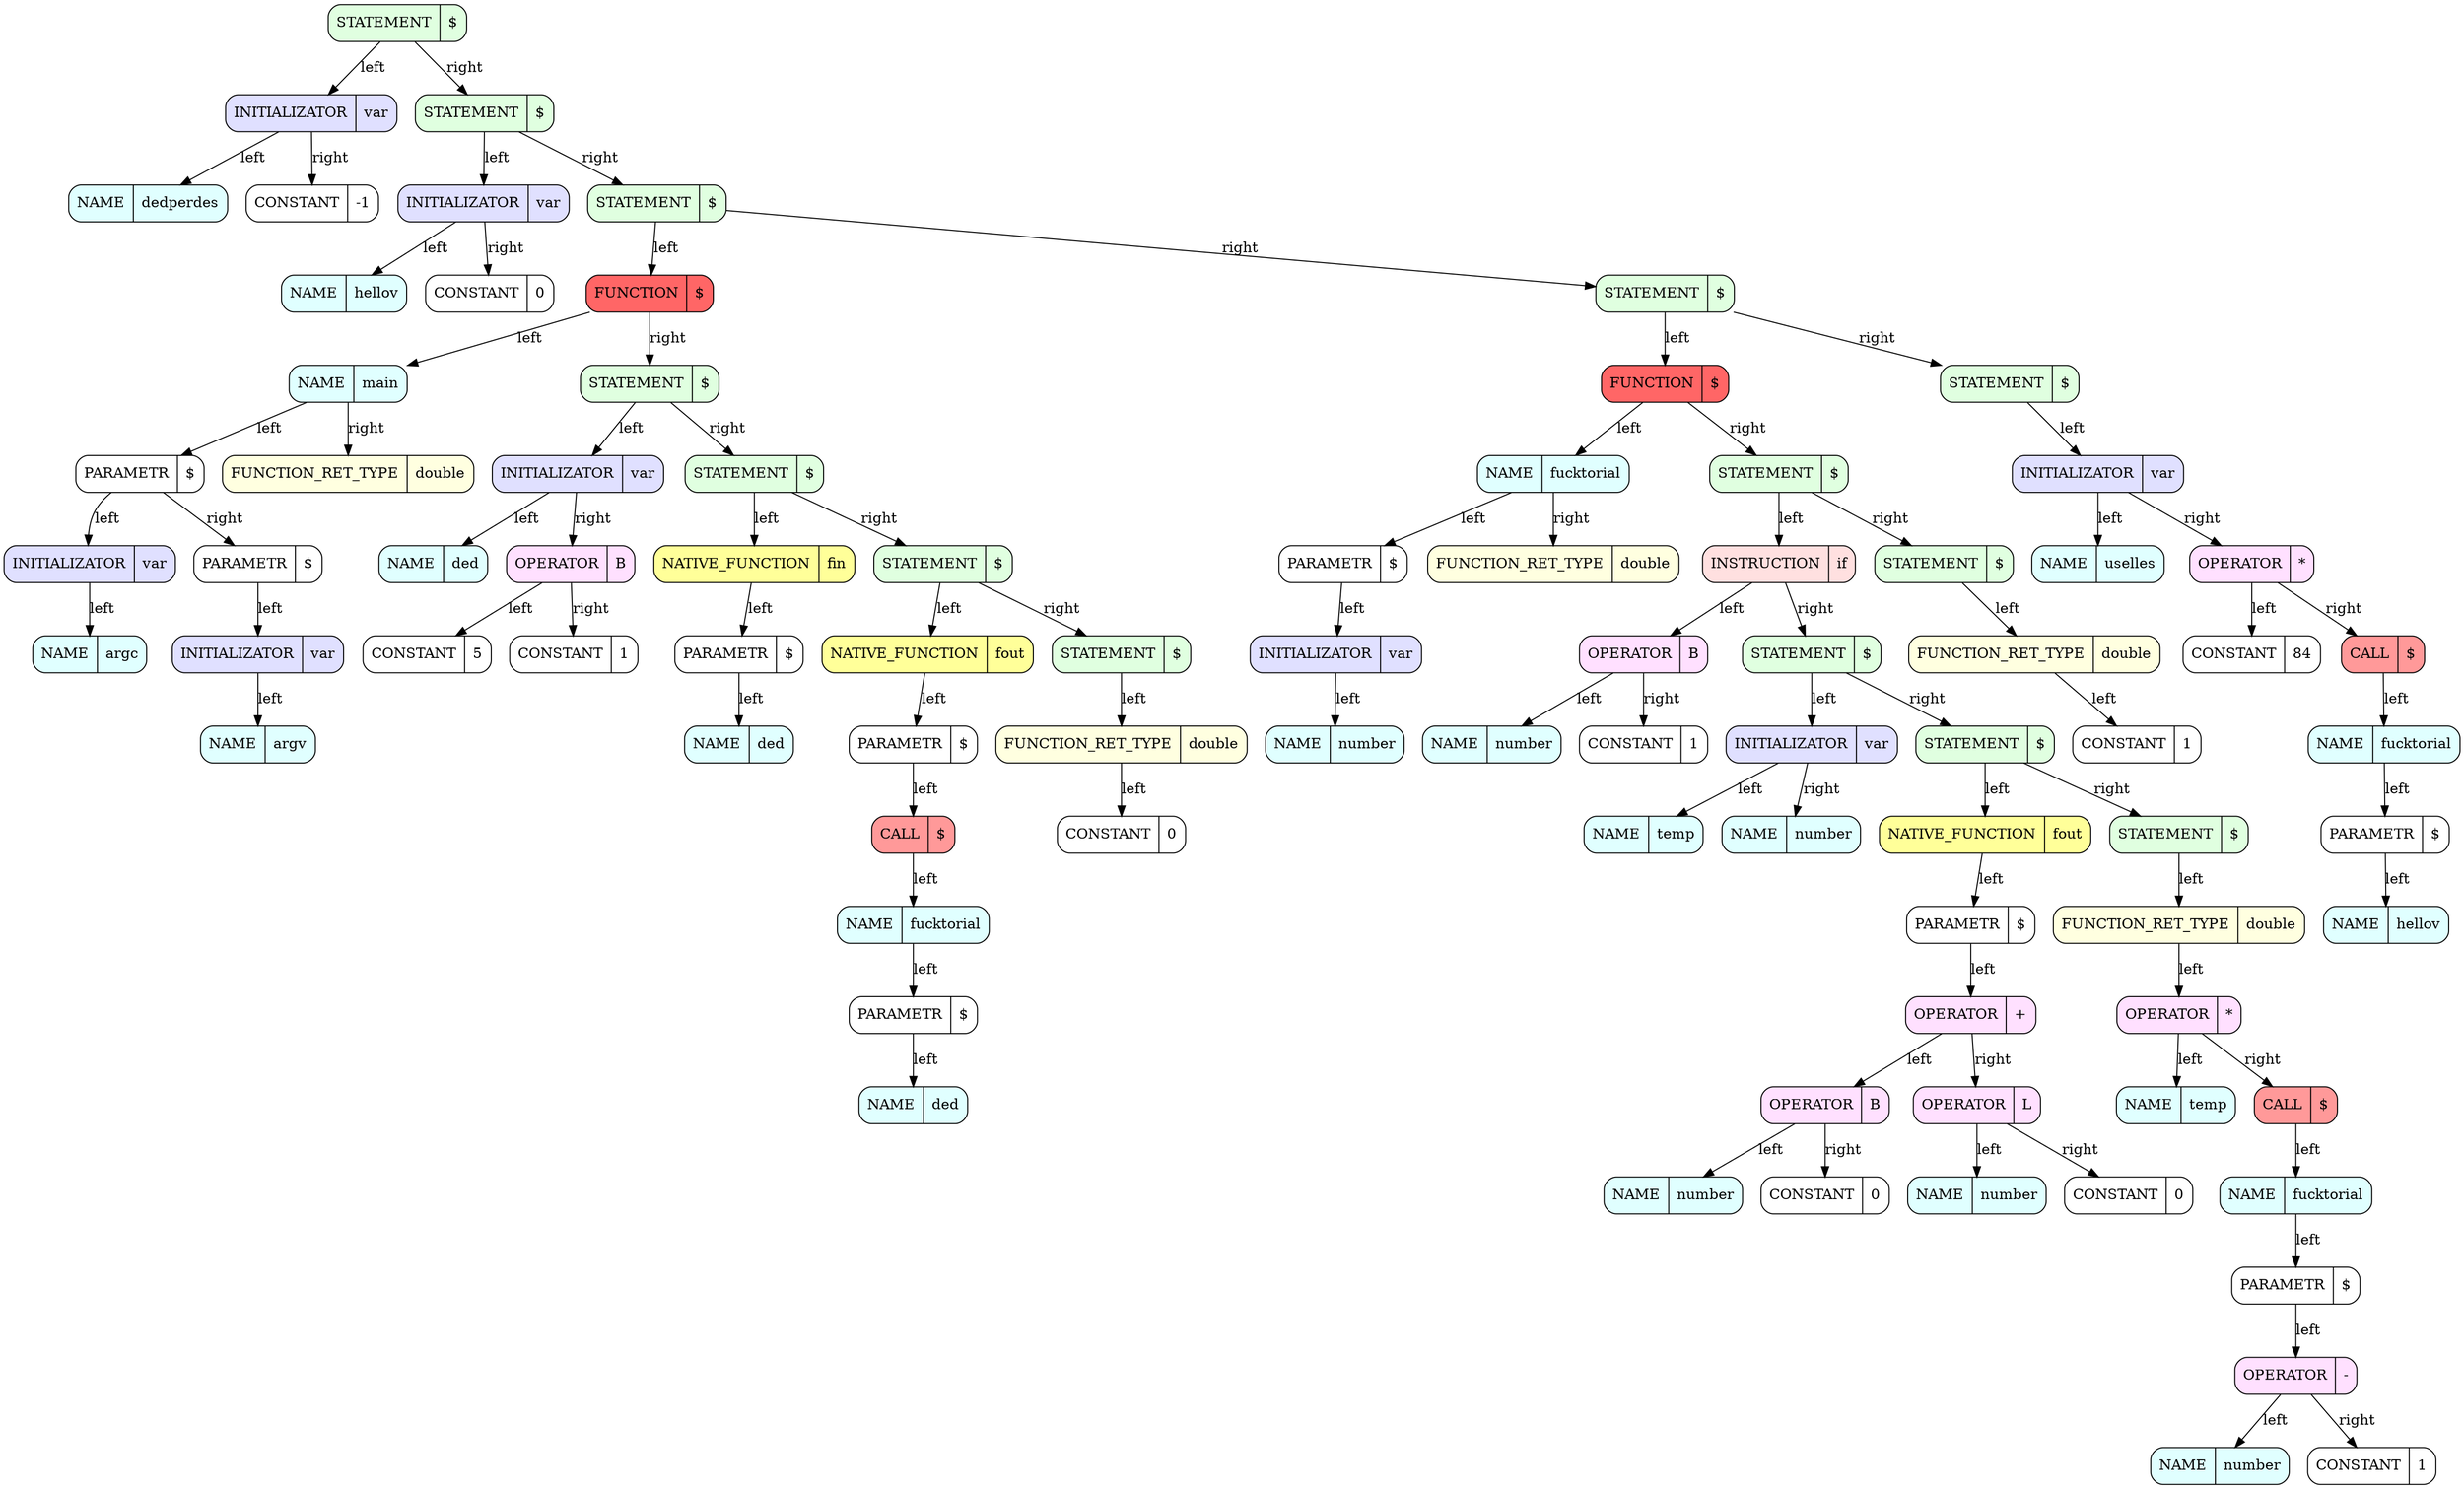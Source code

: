 ########################################################### SetDot
digraph 
{
rankdir = TB # RANKDIR
		node_0x623000000100 [style = filled, fillcolor = "#E0FFE0", shape = Mrecord label =  "STATEMENT | {$}"]
		node_0x623000000138 [style = filled, fillcolor = "#E0E0FF", shape = Mrecord label =  "INITIALIZATOR | {var}"]
		node_0x623000000170 [style = filled, fillcolor = "#E0FFFF", shape = Mrecord label =  "NAME | {dedperdes}"]
		node_0x623000000138 -> node_0x623000000170 [label = "left"]
		node_0x6230000001a8 [style = filled, fillcolor = "#FFFFFF", shape = Mrecord label =  "CONSTANT | {-1}"]
		node_0x623000000138 -> node_0x6230000001a8 [label = "right"]
		node_0x623000000100 -> node_0x623000000138 [label = "left"]
		node_0x6230000001e0 [style = filled, fillcolor = "#E0FFE0", shape = Mrecord label =  "STATEMENT | {$}"]
		node_0x623000000218 [style = filled, fillcolor = "#E0E0FF", shape = Mrecord label =  "INITIALIZATOR | {var}"]
		node_0x623000000250 [style = filled, fillcolor = "#E0FFFF", shape = Mrecord label =  "NAME | {hellov}"]
		node_0x623000000218 -> node_0x623000000250 [label = "left"]
		node_0x623000000288 [style = filled, fillcolor = "#FFFFFF", shape = Mrecord label =  "CONSTANT | {0}"]
		node_0x623000000218 -> node_0x623000000288 [label = "right"]
		node_0x6230000001e0 -> node_0x623000000218 [label = "left"]
		node_0x6230000002c0 [style = filled, fillcolor = "#E0FFE0", shape = Mrecord label =  "STATEMENT | {$}"]
		node_0x6230000002f8 [style = filled, fillcolor = "#FF6666", shape = Mrecord label =  "FUNCTION | {$}"]
		node_0x623000000330 [style = filled, fillcolor = "#E0FFFF", shape = Mrecord label =  "NAME | {main}"]
		node_0x623000000368 [style = filled, fillcolor = "#FFFFFF", shape = Mrecord label =  "PARAMETR | {$}"]
		node_0x6230000003a0 [style = filled, fillcolor = "#E0E0FF", shape = Mrecord label =  "INITIALIZATOR | {var}"]
		node_0x6230000003d8 [style = filled, fillcolor = "#E0FFFF", shape = Mrecord label =  "NAME | {argc}"]
		node_0x6230000003a0 -> node_0x6230000003d8 [label = "left"]
		node_0x623000000368 -> node_0x6230000003a0 [label = "left"]
		node_0x623000000410 [style = filled, fillcolor = "#FFFFFF", shape = Mrecord label =  "PARAMETR | {$}"]
		node_0x623000000448 [style = filled, fillcolor = "#E0E0FF", shape = Mrecord label =  "INITIALIZATOR | {var}"]
		node_0x623000000480 [style = filled, fillcolor = "#E0FFFF", shape = Mrecord label =  "NAME | {argv}"]
		node_0x623000000448 -> node_0x623000000480 [label = "left"]
		node_0x623000000410 -> node_0x623000000448 [label = "left"]
		node_0x623000000368 -> node_0x623000000410 [label = "right"]
		node_0x623000000330 -> node_0x623000000368 [label = "left"]
		node_0x6230000004b8 [style = filled, fillcolor = "#FFFFE0", shape = Mrecord label =  "FUNCTION_RET_TYPE | {double}"]
		node_0x623000000330 -> node_0x6230000004b8 [label = "right"]
		node_0x6230000002f8 -> node_0x623000000330 [label = "left"]
		node_0x6230000004f0 [style = filled, fillcolor = "#E0FFE0", shape = Mrecord label =  "STATEMENT | {$}"]
		node_0x623000000528 [style = filled, fillcolor = "#E0E0FF", shape = Mrecord label =  "INITIALIZATOR | {var}"]
		node_0x623000000560 [style = filled, fillcolor = "#E0FFFF", shape = Mrecord label =  "NAME | {ded}"]
		node_0x623000000528 -> node_0x623000000560 [label = "left"]
		node_0x623000000598 [style = filled, fillcolor = "#FFE0FF", shape = Mrecord label =  "OPERATOR | {B}"]
		node_0x6230000005d0 [style = filled, fillcolor = "#FFFFFF", shape = Mrecord label =  "CONSTANT | {5}"]
		node_0x623000000598 -> node_0x6230000005d0 [label = "left"]
		node_0x623000000608 [style = filled, fillcolor = "#FFFFFF", shape = Mrecord label =  "CONSTANT | {1}"]
		node_0x623000000598 -> node_0x623000000608 [label = "right"]
		node_0x623000000528 -> node_0x623000000598 [label = "right"]
		node_0x6230000004f0 -> node_0x623000000528 [label = "left"]
		node_0x623000000640 [style = filled, fillcolor = "#E0FFE0", shape = Mrecord label =  "STATEMENT | {$}"]
		node_0x623000000678 [style = filled, fillcolor = "#FFFF99", shape = Mrecord label =  "NATIVE_FUNCTION | {fin}"]
		node_0x6230000006b0 [style = filled, fillcolor = "#FFFFFF", shape = Mrecord label =  "PARAMETR | {$}"]
		node_0x6230000006e8 [style = filled, fillcolor = "#E0FFFF", shape = Mrecord label =  "NAME | {ded}"]
		node_0x6230000006b0 -> node_0x6230000006e8 [label = "left"]
		node_0x623000000678 -> node_0x6230000006b0 [label = "left"]
		node_0x623000000640 -> node_0x623000000678 [label = "left"]
		node_0x623000000720 [style = filled, fillcolor = "#E0FFE0", shape = Mrecord label =  "STATEMENT | {$}"]
		node_0x623000000758 [style = filled, fillcolor = "#FFFF99", shape = Mrecord label =  "NATIVE_FUNCTION | {fout}"]
		node_0x623000000790 [style = filled, fillcolor = "#FFFFFF", shape = Mrecord label =  "PARAMETR | {$}"]
		node_0x6230000007c8 [style = filled, fillcolor = "#FF9999", shape = Mrecord label =  "CALL | {$}"]
		node_0x623000000800 [style = filled, fillcolor = "#E0FFFF", shape = Mrecord label =  "NAME | {fucktorial}"]
		node_0x623000000838 [style = filled, fillcolor = "#FFFFFF", shape = Mrecord label =  "PARAMETR | {$}"]
		node_0x623000000870 [style = filled, fillcolor = "#E0FFFF", shape = Mrecord label =  "NAME | {ded}"]
		node_0x623000000838 -> node_0x623000000870 [label = "left"]
		node_0x623000000800 -> node_0x623000000838 [label = "left"]
		node_0x6230000007c8 -> node_0x623000000800 [label = "left"]
		node_0x623000000790 -> node_0x6230000007c8 [label = "left"]
		node_0x623000000758 -> node_0x623000000790 [label = "left"]
		node_0x623000000720 -> node_0x623000000758 [label = "left"]
		node_0x6230000008a8 [style = filled, fillcolor = "#E0FFE0", shape = Mrecord label =  "STATEMENT | {$}"]
		node_0x6230000008e0 [style = filled, fillcolor = "#FFFFE0", shape = Mrecord label =  "FUNCTION_RET_TYPE | {double}"]
		node_0x623000000918 [style = filled, fillcolor = "#FFFFFF", shape = Mrecord label =  "CONSTANT | {0}"]
		node_0x6230000008e0 -> node_0x623000000918 [label = "left"]
		node_0x6230000008a8 -> node_0x6230000008e0 [label = "left"]
		node_0x623000000720 -> node_0x6230000008a8 [label = "right"]
		node_0x623000000640 -> node_0x623000000720 [label = "right"]
		node_0x6230000004f0 -> node_0x623000000640 [label = "right"]
		node_0x6230000002f8 -> node_0x6230000004f0 [label = "right"]
		node_0x6230000002c0 -> node_0x6230000002f8 [label = "left"]
		node_0x623000000950 [style = filled, fillcolor = "#E0FFE0", shape = Mrecord label =  "STATEMENT | {$}"]
		node_0x623000000988 [style = filled, fillcolor = "#FF6666", shape = Mrecord label =  "FUNCTION | {$}"]
		node_0x6230000009c0 [style = filled, fillcolor = "#E0FFFF", shape = Mrecord label =  "NAME | {fucktorial}"]
		node_0x6230000009f8 [style = filled, fillcolor = "#FFFFFF", shape = Mrecord label =  "PARAMETR | {$}"]
		node_0x623000000a30 [style = filled, fillcolor = "#E0E0FF", shape = Mrecord label =  "INITIALIZATOR | {var}"]
		node_0x623000000a68 [style = filled, fillcolor = "#E0FFFF", shape = Mrecord label =  "NAME | {number}"]
		node_0x623000000a30 -> node_0x623000000a68 [label = "left"]
		node_0x6230000009f8 -> node_0x623000000a30 [label = "left"]
		node_0x6230000009c0 -> node_0x6230000009f8 [label = "left"]
		node_0x623000000aa0 [style = filled, fillcolor = "#FFFFE0", shape = Mrecord label =  "FUNCTION_RET_TYPE | {double}"]
		node_0x6230000009c0 -> node_0x623000000aa0 [label = "right"]
		node_0x623000000988 -> node_0x6230000009c0 [label = "left"]
		node_0x623000000ad8 [style = filled, fillcolor = "#E0FFE0", shape = Mrecord label =  "STATEMENT | {$}"]
		node_0x623000000b10 [style = filled, fillcolor = "#FFE0E0", shape = Mrecord label =  "INSTRUCTION | {if}"]
		node_0x623000000b48 [style = filled, fillcolor = "#FFE0FF", shape = Mrecord label =  "OPERATOR | {B}"]
		node_0x623000000b80 [style = filled, fillcolor = "#E0FFFF", shape = Mrecord label =  "NAME | {number}"]
		node_0x623000000b48 -> node_0x623000000b80 [label = "left"]
		node_0x623000000bb8 [style = filled, fillcolor = "#FFFFFF", shape = Mrecord label =  "CONSTANT | {1}"]
		node_0x623000000b48 -> node_0x623000000bb8 [label = "right"]
		node_0x623000000b10 -> node_0x623000000b48 [label = "left"]
		node_0x623000000bf0 [style = filled, fillcolor = "#E0FFE0", shape = Mrecord label =  "STATEMENT | {$}"]
		node_0x623000000c28 [style = filled, fillcolor = "#E0E0FF", shape = Mrecord label =  "INITIALIZATOR | {var}"]
		node_0x623000000c60 [style = filled, fillcolor = "#E0FFFF", shape = Mrecord label =  "NAME | {temp}"]
		node_0x623000000c28 -> node_0x623000000c60 [label = "left"]
		node_0x623000000c98 [style = filled, fillcolor = "#E0FFFF", shape = Mrecord label =  "NAME | {number}"]
		node_0x623000000c28 -> node_0x623000000c98 [label = "right"]
		node_0x623000000bf0 -> node_0x623000000c28 [label = "left"]
		node_0x623000000cd0 [style = filled, fillcolor = "#E0FFE0", shape = Mrecord label =  "STATEMENT | {$}"]
		node_0x623000000d08 [style = filled, fillcolor = "#FFFF99", shape = Mrecord label =  "NATIVE_FUNCTION | {fout}"]
		node_0x623000000d40 [style = filled, fillcolor = "#FFFFFF", shape = Mrecord label =  "PARAMETR | {$}"]
		node_0x623000000d78 [style = filled, fillcolor = "#FFE0FF", shape = Mrecord label =  "OPERATOR | {+}"]
		node_0x623000000db0 [style = filled, fillcolor = "#FFE0FF", shape = Mrecord label =  "OPERATOR | {B}"]
		node_0x623000000de8 [style = filled, fillcolor = "#E0FFFF", shape = Mrecord label =  "NAME | {number}"]
		node_0x623000000db0 -> node_0x623000000de8 [label = "left"]
		node_0x623000000e20 [style = filled, fillcolor = "#FFFFFF", shape = Mrecord label =  "CONSTANT | {0}"]
		node_0x623000000db0 -> node_0x623000000e20 [label = "right"]
		node_0x623000000d78 -> node_0x623000000db0 [label = "left"]
		node_0x623000000e58 [style = filled, fillcolor = "#FFE0FF", shape = Mrecord label =  "OPERATOR | {L}"]
		node_0x623000000e90 [style = filled, fillcolor = "#E0FFFF", shape = Mrecord label =  "NAME | {number}"]
		node_0x623000000e58 -> node_0x623000000e90 [label = "left"]
		node_0x623000000ec8 [style = filled, fillcolor = "#FFFFFF", shape = Mrecord label =  "CONSTANT | {0}"]
		node_0x623000000e58 -> node_0x623000000ec8 [label = "right"]
		node_0x623000000d78 -> node_0x623000000e58 [label = "right"]
		node_0x623000000d40 -> node_0x623000000d78 [label = "left"]
		node_0x623000000d08 -> node_0x623000000d40 [label = "left"]
		node_0x623000000cd0 -> node_0x623000000d08 [label = "left"]
		node_0x623000000f00 [style = filled, fillcolor = "#E0FFE0", shape = Mrecord label =  "STATEMENT | {$}"]
		node_0x623000000f38 [style = filled, fillcolor = "#FFFFE0", shape = Mrecord label =  "FUNCTION_RET_TYPE | {double}"]
		node_0x623000000f70 [style = filled, fillcolor = "#FFE0FF", shape = Mrecord label =  "OPERATOR | {*}"]
		node_0x623000000fa8 [style = filled, fillcolor = "#E0FFFF", shape = Mrecord label =  "NAME | {temp}"]
		node_0x623000000f70 -> node_0x623000000fa8 [label = "left"]
		node_0x623000000fe0 [style = filled, fillcolor = "#FF9999", shape = Mrecord label =  "CALL | {$}"]
		node_0x623000001018 [style = filled, fillcolor = "#E0FFFF", shape = Mrecord label =  "NAME | {fucktorial}"]
		node_0x623000001050 [style = filled, fillcolor = "#FFFFFF", shape = Mrecord label =  "PARAMETR | {$}"]
		node_0x623000001088 [style = filled, fillcolor = "#FFE0FF", shape = Mrecord label =  "OPERATOR | {-}"]
		node_0x6230000010c0 [style = filled, fillcolor = "#E0FFFF", shape = Mrecord label =  "NAME | {number}"]
		node_0x623000001088 -> node_0x6230000010c0 [label = "left"]
		node_0x6230000010f8 [style = filled, fillcolor = "#FFFFFF", shape = Mrecord label =  "CONSTANT | {1}"]
		node_0x623000001088 -> node_0x6230000010f8 [label = "right"]
		node_0x623000001050 -> node_0x623000001088 [label = "left"]
		node_0x623000001018 -> node_0x623000001050 [label = "left"]
		node_0x623000000fe0 -> node_0x623000001018 [label = "left"]
		node_0x623000000f70 -> node_0x623000000fe0 [label = "right"]
		node_0x623000000f38 -> node_0x623000000f70 [label = "left"]
		node_0x623000000f00 -> node_0x623000000f38 [label = "left"]
		node_0x623000000cd0 -> node_0x623000000f00 [label = "right"]
		node_0x623000000bf0 -> node_0x623000000cd0 [label = "right"]
		node_0x623000000b10 -> node_0x623000000bf0 [label = "right"]
		node_0x623000000ad8 -> node_0x623000000b10 [label = "left"]
		node_0x623000001130 [style = filled, fillcolor = "#E0FFE0", shape = Mrecord label =  "STATEMENT | {$}"]
		node_0x623000001168 [style = filled, fillcolor = "#FFFFE0", shape = Mrecord label =  "FUNCTION_RET_TYPE | {double}"]
		node_0x6230000011a0 [style = filled, fillcolor = "#FFFFFF", shape = Mrecord label =  "CONSTANT | {1}"]
		node_0x623000001168 -> node_0x6230000011a0 [label = "left"]
		node_0x623000001130 -> node_0x623000001168 [label = "left"]
		node_0x623000000ad8 -> node_0x623000001130 [label = "right"]
		node_0x623000000988 -> node_0x623000000ad8 [label = "right"]
		node_0x623000000950 -> node_0x623000000988 [label = "left"]
		node_0x6230000011d8 [style = filled, fillcolor = "#E0FFE0", shape = Mrecord label =  "STATEMENT | {$}"]
		node_0x623000001210 [style = filled, fillcolor = "#E0E0FF", shape = Mrecord label =  "INITIALIZATOR | {var}"]
		node_0x623000001248 [style = filled, fillcolor = "#E0FFFF", shape = Mrecord label =  "NAME | {uselles}"]
		node_0x623000001210 -> node_0x623000001248 [label = "left"]
		node_0x623000001280 [style = filled, fillcolor = "#FFE0FF", shape = Mrecord label =  "OPERATOR | {*}"]
		node_0x6230000012b8 [style = filled, fillcolor = "#FFFFFF", shape = Mrecord label =  "CONSTANT | {84}"]
		node_0x623000001280 -> node_0x6230000012b8 [label = "left"]
		node_0x6230000012f0 [style = filled, fillcolor = "#FF9999", shape = Mrecord label =  "CALL | {$}"]
		node_0x623000001328 [style = filled, fillcolor = "#E0FFFF", shape = Mrecord label =  "NAME | {fucktorial}"]
		node_0x623000001360 [style = filled, fillcolor = "#FFFFFF", shape = Mrecord label =  "PARAMETR | {$}"]
		node_0x623000001398 [style = filled, fillcolor = "#E0FFFF", shape = Mrecord label =  "NAME | {hellov}"]
		node_0x623000001360 -> node_0x623000001398 [label = "left"]
		node_0x623000001328 -> node_0x623000001360 [label = "left"]
		node_0x6230000012f0 -> node_0x623000001328 [label = "left"]
		node_0x623000001280 -> node_0x6230000012f0 [label = "right"]
		node_0x623000001210 -> node_0x623000001280 [label = "right"]
		node_0x6230000011d8 -> node_0x623000001210 [label = "left"]
		node_0x623000000950 -> node_0x6230000011d8 [label = "right"]
		node_0x6230000002c0 -> node_0x623000000950 [label = "right"]
		node_0x6230000001e0 -> node_0x6230000002c0 [label = "right"]
		node_0x623000000100 -> node_0x6230000001e0 [label = "right"]
########################################################### SetEndDot

}